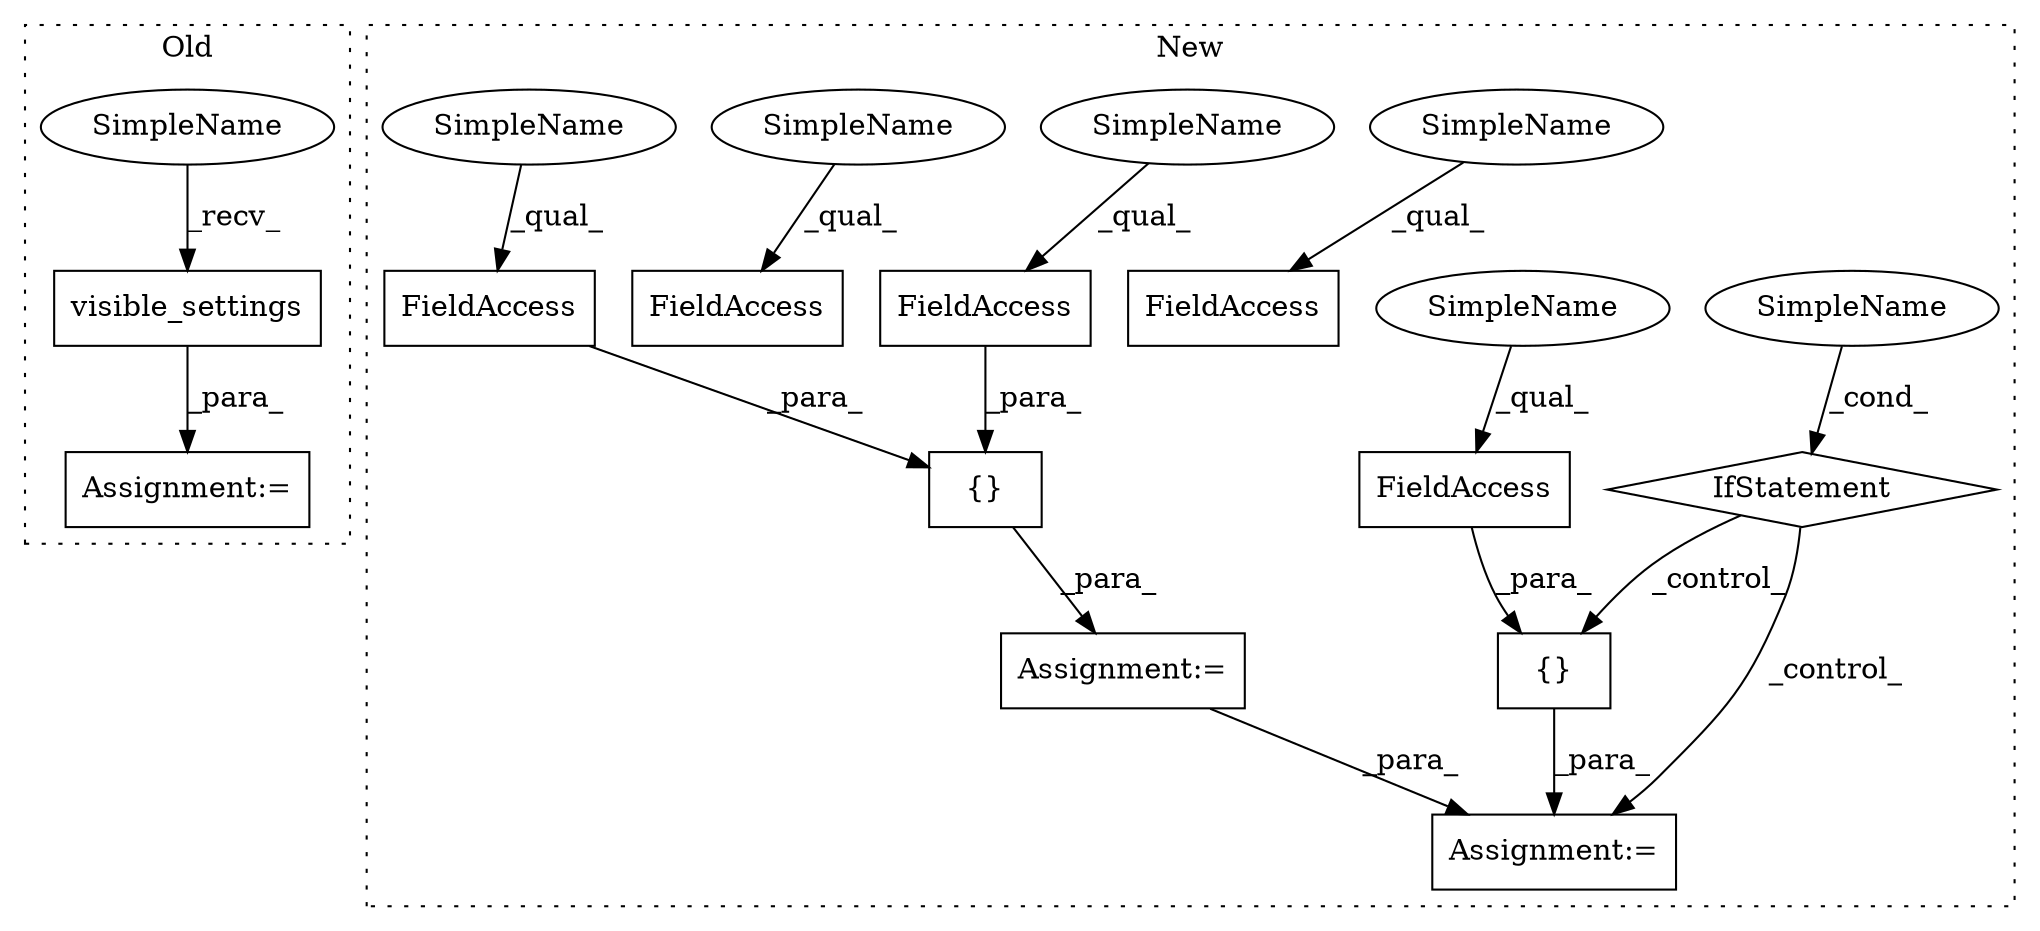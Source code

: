 digraph G {
subgraph cluster0 {
1 [label="visible_settings" a="32" s="7388" l="18" shape="box"];
5 [label="Assignment:=" a="7" s="7374" l="2" shape="box"];
14 [label="SimpleName" a="42" s="7376" l="11" shape="ellipse"];
label = "Old";
style="dotted";
}
subgraph cluster1 {
2 [label="{}" a="4" s="5169,5215" l="1,1" shape="box"];
3 [label="FieldAccess" a="22" s="5193" l="22" shape="box"];
4 [label="Assignment:=" a="7" s="5622" l="2" shape="box"];
6 [label="FieldAccess" a="22" s="5170" l="22" shape="box"];
7 [label="{}" a="4" s="5633,5661" l="1,1" shape="box"];
8 [label="FieldAccess" a="22" s="5634" l="27" shape="box"];
9 [label="Assignment:=" a="7" s="5274" l="2" shape="box"];
10 [label="IfStatement" a="25" s="5523,5602" l="4,2" shape="diamond"];
11 [label="SimpleName" a="42" s="" l="" shape="ellipse"];
12 [label="FieldAccess" a="22" s="5373" l="31" shape="box"];
13 [label="FieldAccess" a="22" s="5527" l="28" shape="box"];
15 [label="SimpleName" a="42" s="5170" l="11" shape="ellipse"];
16 [label="SimpleName" a="42" s="5527" l="11" shape="ellipse"];
17 [label="SimpleName" a="42" s="5193" l="11" shape="ellipse"];
18 [label="SimpleName" a="42" s="5373" l="11" shape="ellipse"];
19 [label="SimpleName" a="42" s="5634" l="11" shape="ellipse"];
label = "New";
style="dotted";
}
1 -> 5 [label="_para_"];
2 -> 9 [label="_para_"];
3 -> 2 [label="_para_"];
6 -> 2 [label="_para_"];
7 -> 4 [label="_para_"];
8 -> 7 [label="_para_"];
9 -> 4 [label="_para_"];
10 -> 7 [label="_control_"];
10 -> 4 [label="_control_"];
11 -> 10 [label="_cond_"];
14 -> 1 [label="_recv_"];
15 -> 6 [label="_qual_"];
16 -> 13 [label="_qual_"];
17 -> 3 [label="_qual_"];
18 -> 12 [label="_qual_"];
19 -> 8 [label="_qual_"];
}